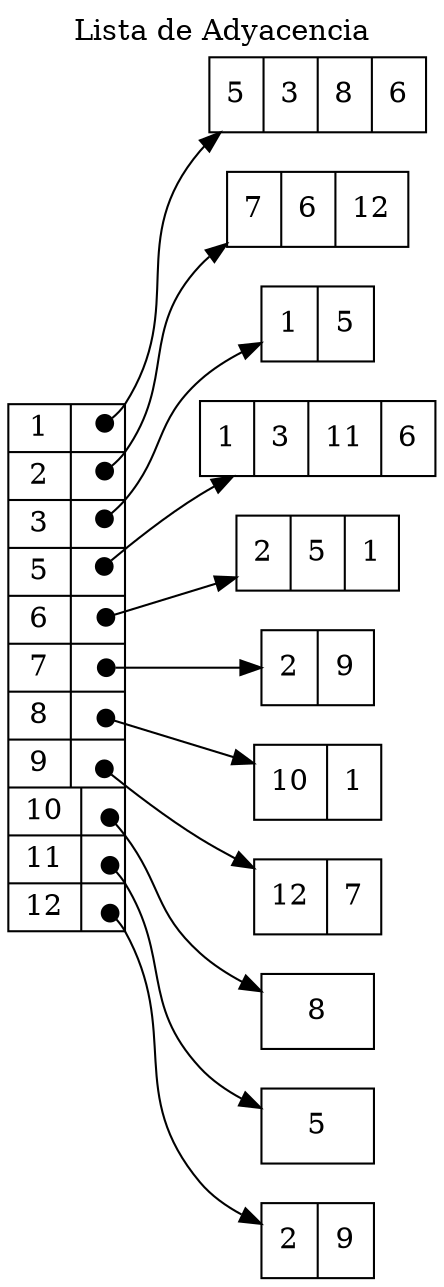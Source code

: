 digraph G{
label="Lista de Adyacencia"
labelloc = "t"
rankdir = "LR"
node [shape=record]
edge[tailclip=false, arrowtail=dot, dir=both, arrowhead=normal]
rutas1[label="{5|3|8|6}"]
rutas2[label="{7|6|12}"]
rutas3[label="{1|5}"]
rutas5[label="{1|3|11|6}"]
rutas6[label="{2|5|1}"]
rutas7[label="{2|9}"]
rutas8[label="{10|1}"]
rutas9[label="{12|7}"]
rutas10[label="{8}"]
rutas11[label="{5}"]
rutas12[label="{2|9}"]
lista[label="{1 | <f1>}|{2 | <f2>}|{3 | <f3>}|{5 | <f5>}|{6 | <f6>}|{7 | <f7>}|{8 | <f8>}|{9 | <f9>}|{10 | <f10>}|{11 | <f11>}|{12 | <f12>}"]
lista:f1:c -> rutas1
lista:f2:c -> rutas2
lista:f3:c -> rutas3
lista:f5:c -> rutas5
lista:f6:c -> rutas6
lista:f7:c -> rutas7
lista:f8:c -> rutas8
lista:f9:c -> rutas9
lista:f10:c -> rutas10
lista:f11:c -> rutas11
lista:f12:c -> rutas12
}
